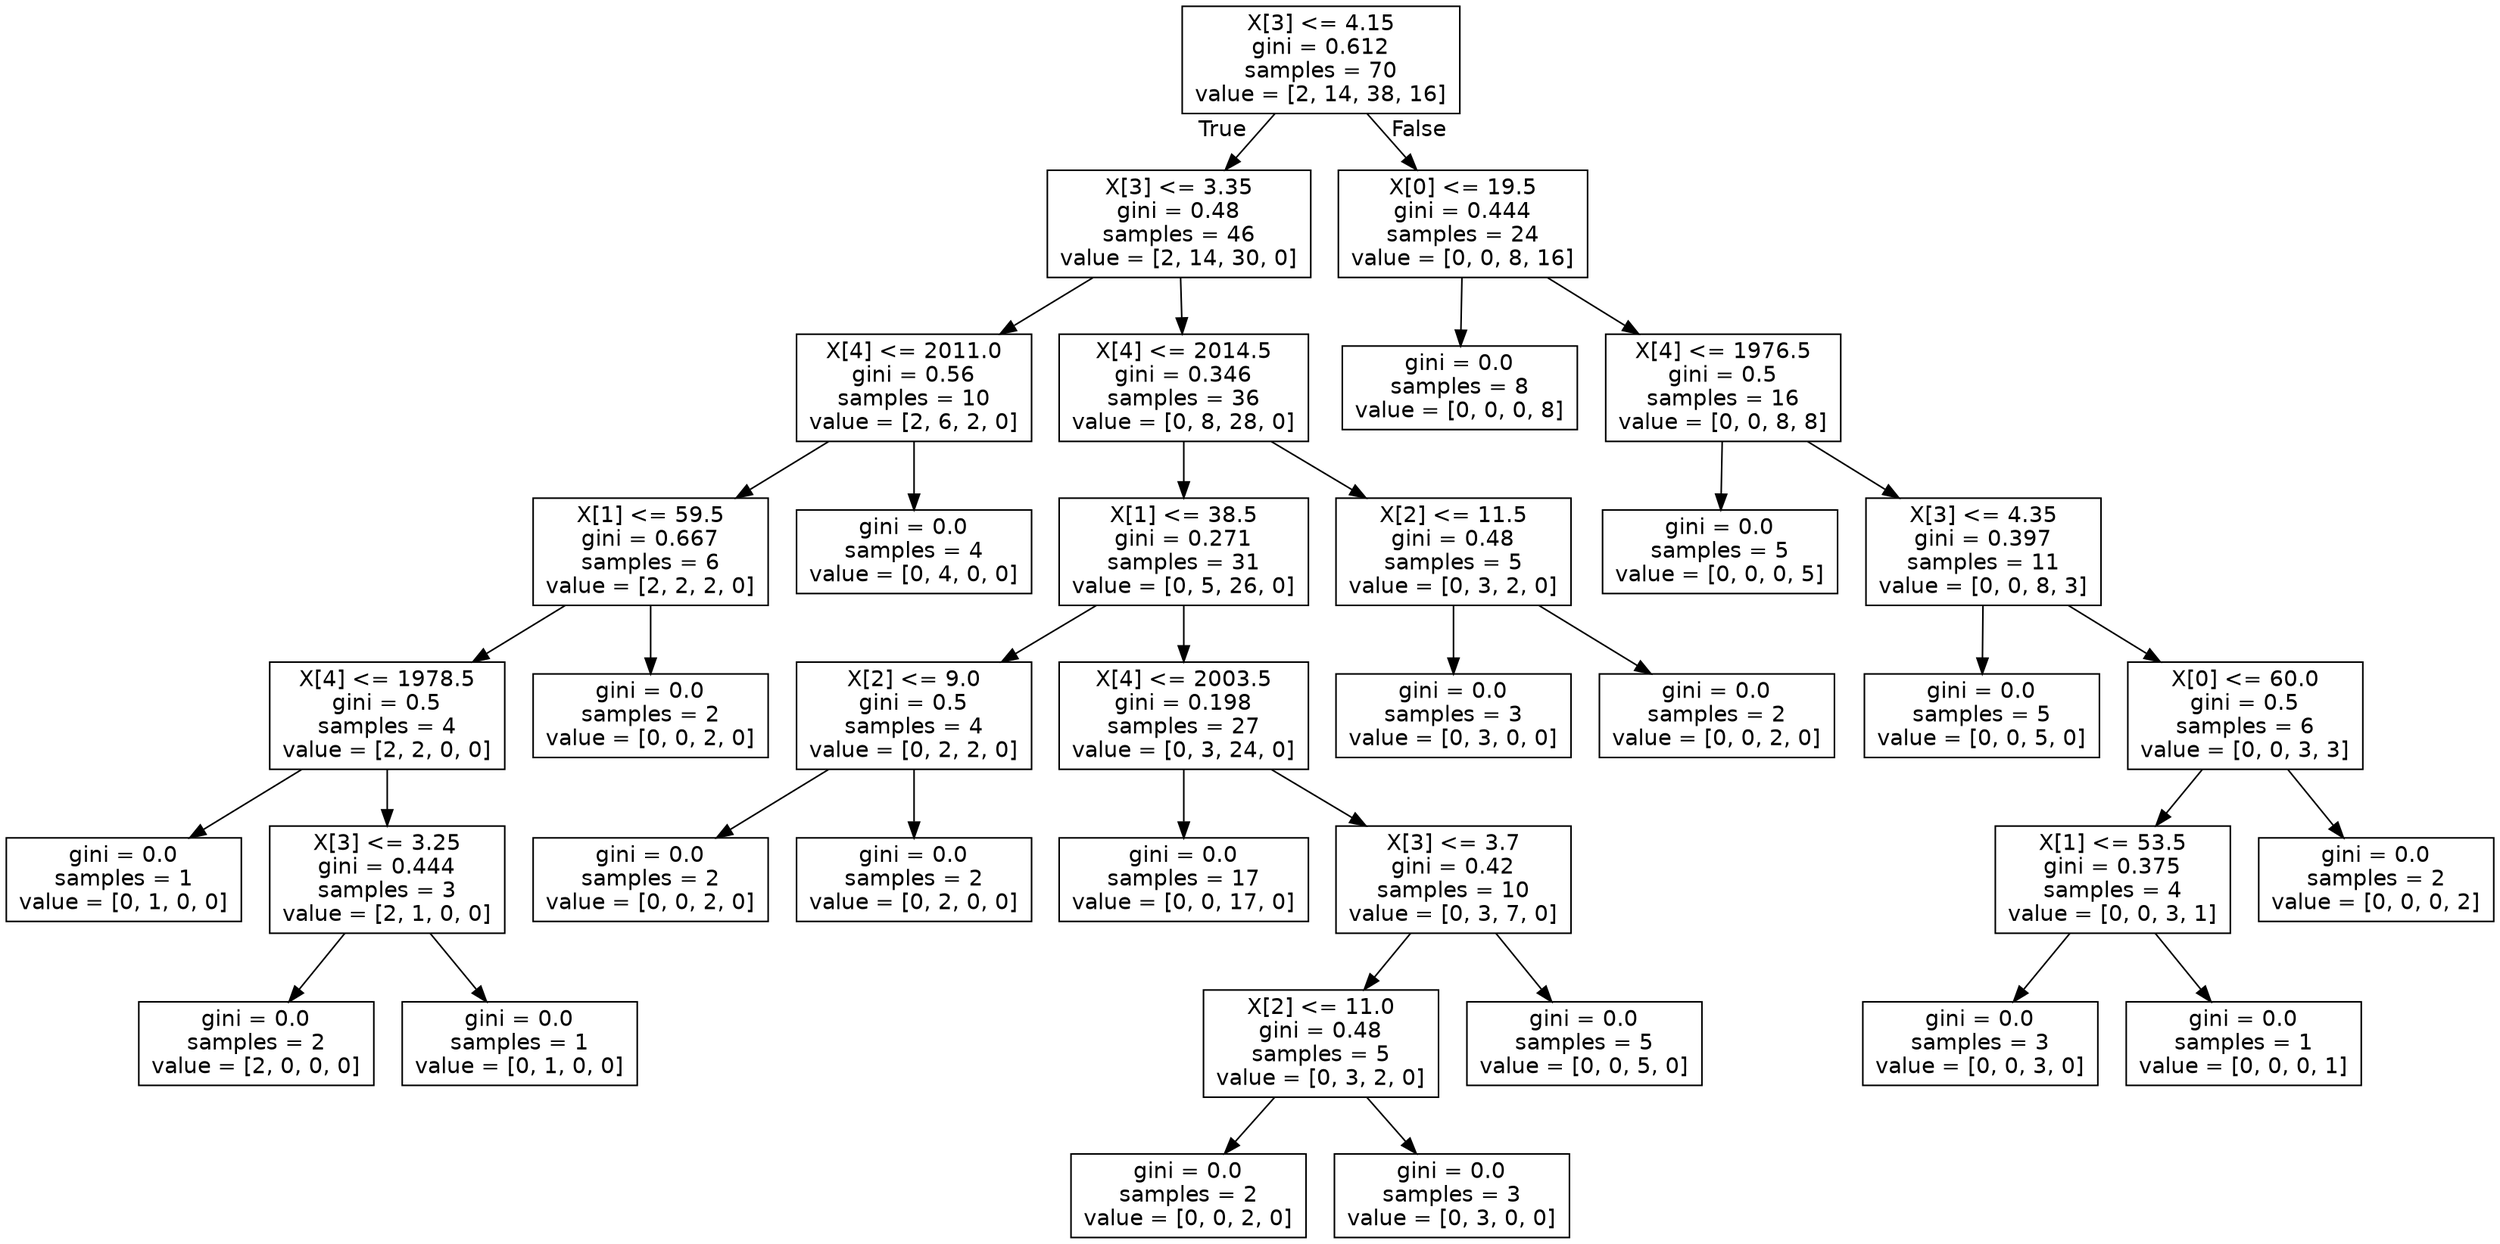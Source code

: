 digraph Tree {
node [shape=box, fontname="helvetica"] ;
edge [fontname="helvetica"] ;
0 [label="X[3] <= 4.15\ngini = 0.612\nsamples = 70\nvalue = [2, 14, 38, 16]"] ;
1 [label="X[3] <= 3.35\ngini = 0.48\nsamples = 46\nvalue = [2, 14, 30, 0]"] ;
0 -> 1 [labeldistance=2.5, labelangle=45, headlabel="True"] ;
2 [label="X[4] <= 2011.0\ngini = 0.56\nsamples = 10\nvalue = [2, 6, 2, 0]"] ;
1 -> 2 ;
3 [label="X[1] <= 59.5\ngini = 0.667\nsamples = 6\nvalue = [2, 2, 2, 0]"] ;
2 -> 3 ;
4 [label="X[4] <= 1978.5\ngini = 0.5\nsamples = 4\nvalue = [2, 2, 0, 0]"] ;
3 -> 4 ;
5 [label="gini = 0.0\nsamples = 1\nvalue = [0, 1, 0, 0]"] ;
4 -> 5 ;
6 [label="X[3] <= 3.25\ngini = 0.444\nsamples = 3\nvalue = [2, 1, 0, 0]"] ;
4 -> 6 ;
7 [label="gini = 0.0\nsamples = 2\nvalue = [2, 0, 0, 0]"] ;
6 -> 7 ;
8 [label="gini = 0.0\nsamples = 1\nvalue = [0, 1, 0, 0]"] ;
6 -> 8 ;
9 [label="gini = 0.0\nsamples = 2\nvalue = [0, 0, 2, 0]"] ;
3 -> 9 ;
10 [label="gini = 0.0\nsamples = 4\nvalue = [0, 4, 0, 0]"] ;
2 -> 10 ;
11 [label="X[4] <= 2014.5\ngini = 0.346\nsamples = 36\nvalue = [0, 8, 28, 0]"] ;
1 -> 11 ;
12 [label="X[1] <= 38.5\ngini = 0.271\nsamples = 31\nvalue = [0, 5, 26, 0]"] ;
11 -> 12 ;
13 [label="X[2] <= 9.0\ngini = 0.5\nsamples = 4\nvalue = [0, 2, 2, 0]"] ;
12 -> 13 ;
14 [label="gini = 0.0\nsamples = 2\nvalue = [0, 0, 2, 0]"] ;
13 -> 14 ;
15 [label="gini = 0.0\nsamples = 2\nvalue = [0, 2, 0, 0]"] ;
13 -> 15 ;
16 [label="X[4] <= 2003.5\ngini = 0.198\nsamples = 27\nvalue = [0, 3, 24, 0]"] ;
12 -> 16 ;
17 [label="gini = 0.0\nsamples = 17\nvalue = [0, 0, 17, 0]"] ;
16 -> 17 ;
18 [label="X[3] <= 3.7\ngini = 0.42\nsamples = 10\nvalue = [0, 3, 7, 0]"] ;
16 -> 18 ;
19 [label="X[2] <= 11.0\ngini = 0.48\nsamples = 5\nvalue = [0, 3, 2, 0]"] ;
18 -> 19 ;
20 [label="gini = 0.0\nsamples = 2\nvalue = [0, 0, 2, 0]"] ;
19 -> 20 ;
21 [label="gini = 0.0\nsamples = 3\nvalue = [0, 3, 0, 0]"] ;
19 -> 21 ;
22 [label="gini = 0.0\nsamples = 5\nvalue = [0, 0, 5, 0]"] ;
18 -> 22 ;
23 [label="X[2] <= 11.5\ngini = 0.48\nsamples = 5\nvalue = [0, 3, 2, 0]"] ;
11 -> 23 ;
24 [label="gini = 0.0\nsamples = 3\nvalue = [0, 3, 0, 0]"] ;
23 -> 24 ;
25 [label="gini = 0.0\nsamples = 2\nvalue = [0, 0, 2, 0]"] ;
23 -> 25 ;
26 [label="X[0] <= 19.5\ngini = 0.444\nsamples = 24\nvalue = [0, 0, 8, 16]"] ;
0 -> 26 [labeldistance=2.5, labelangle=-45, headlabel="False"] ;
27 [label="gini = 0.0\nsamples = 8\nvalue = [0, 0, 0, 8]"] ;
26 -> 27 ;
28 [label="X[4] <= 1976.5\ngini = 0.5\nsamples = 16\nvalue = [0, 0, 8, 8]"] ;
26 -> 28 ;
29 [label="gini = 0.0\nsamples = 5\nvalue = [0, 0, 0, 5]"] ;
28 -> 29 ;
30 [label="X[3] <= 4.35\ngini = 0.397\nsamples = 11\nvalue = [0, 0, 8, 3]"] ;
28 -> 30 ;
31 [label="gini = 0.0\nsamples = 5\nvalue = [0, 0, 5, 0]"] ;
30 -> 31 ;
32 [label="X[0] <= 60.0\ngini = 0.5\nsamples = 6\nvalue = [0, 0, 3, 3]"] ;
30 -> 32 ;
33 [label="X[1] <= 53.5\ngini = 0.375\nsamples = 4\nvalue = [0, 0, 3, 1]"] ;
32 -> 33 ;
34 [label="gini = 0.0\nsamples = 3\nvalue = [0, 0, 3, 0]"] ;
33 -> 34 ;
35 [label="gini = 0.0\nsamples = 1\nvalue = [0, 0, 0, 1]"] ;
33 -> 35 ;
36 [label="gini = 0.0\nsamples = 2\nvalue = [0, 0, 0, 2]"] ;
32 -> 36 ;
}